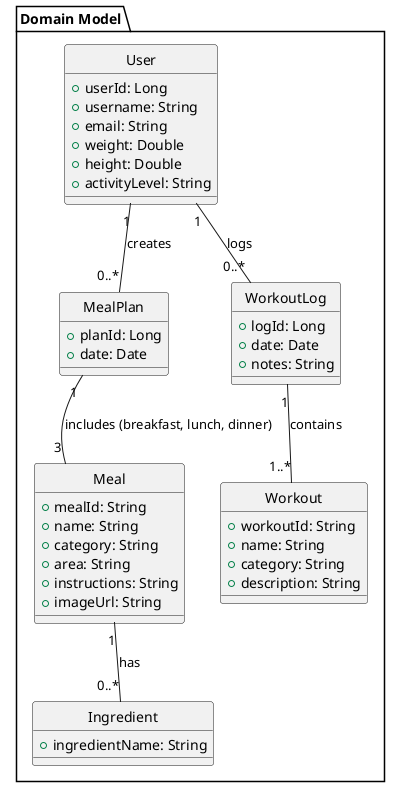 @startuml
'https://plantuml.com/class-diagram


skinparam style strictuml

package "Domain Model" {
    class Meal {
        + mealId: String
        + name: String
        + category: String
        + area: String
        + instructions: String
        + imageUrl: String
    }

    class Ingredient {
        + ingredientName: String
    }

    class Workout {
        + workoutId: String
        + name: String
        + category: String
        + description: String
    }

    class User {
        + userId: Long
        + username: String
        + email: String
        + weight: Double
        + height: Double
        + activityLevel: String
    }

    class MealPlan {
        + planId: Long
        + date: Date
    }

    class WorkoutLog {
        + logId: Long
        + date: Date
        + notes: String
    }

    ' Relationships
    Meal "1" -- "0..*" Ingredient : has
    User "1" -- "0..*" MealPlan : creates
    User "1" -- "0..*" WorkoutLog : logs
    MealPlan "1" -- "3" Meal : "includes (breakfast, lunch, dinner)"
    WorkoutLog "1" -- "1..*" Workout : contains
}
@enduml


